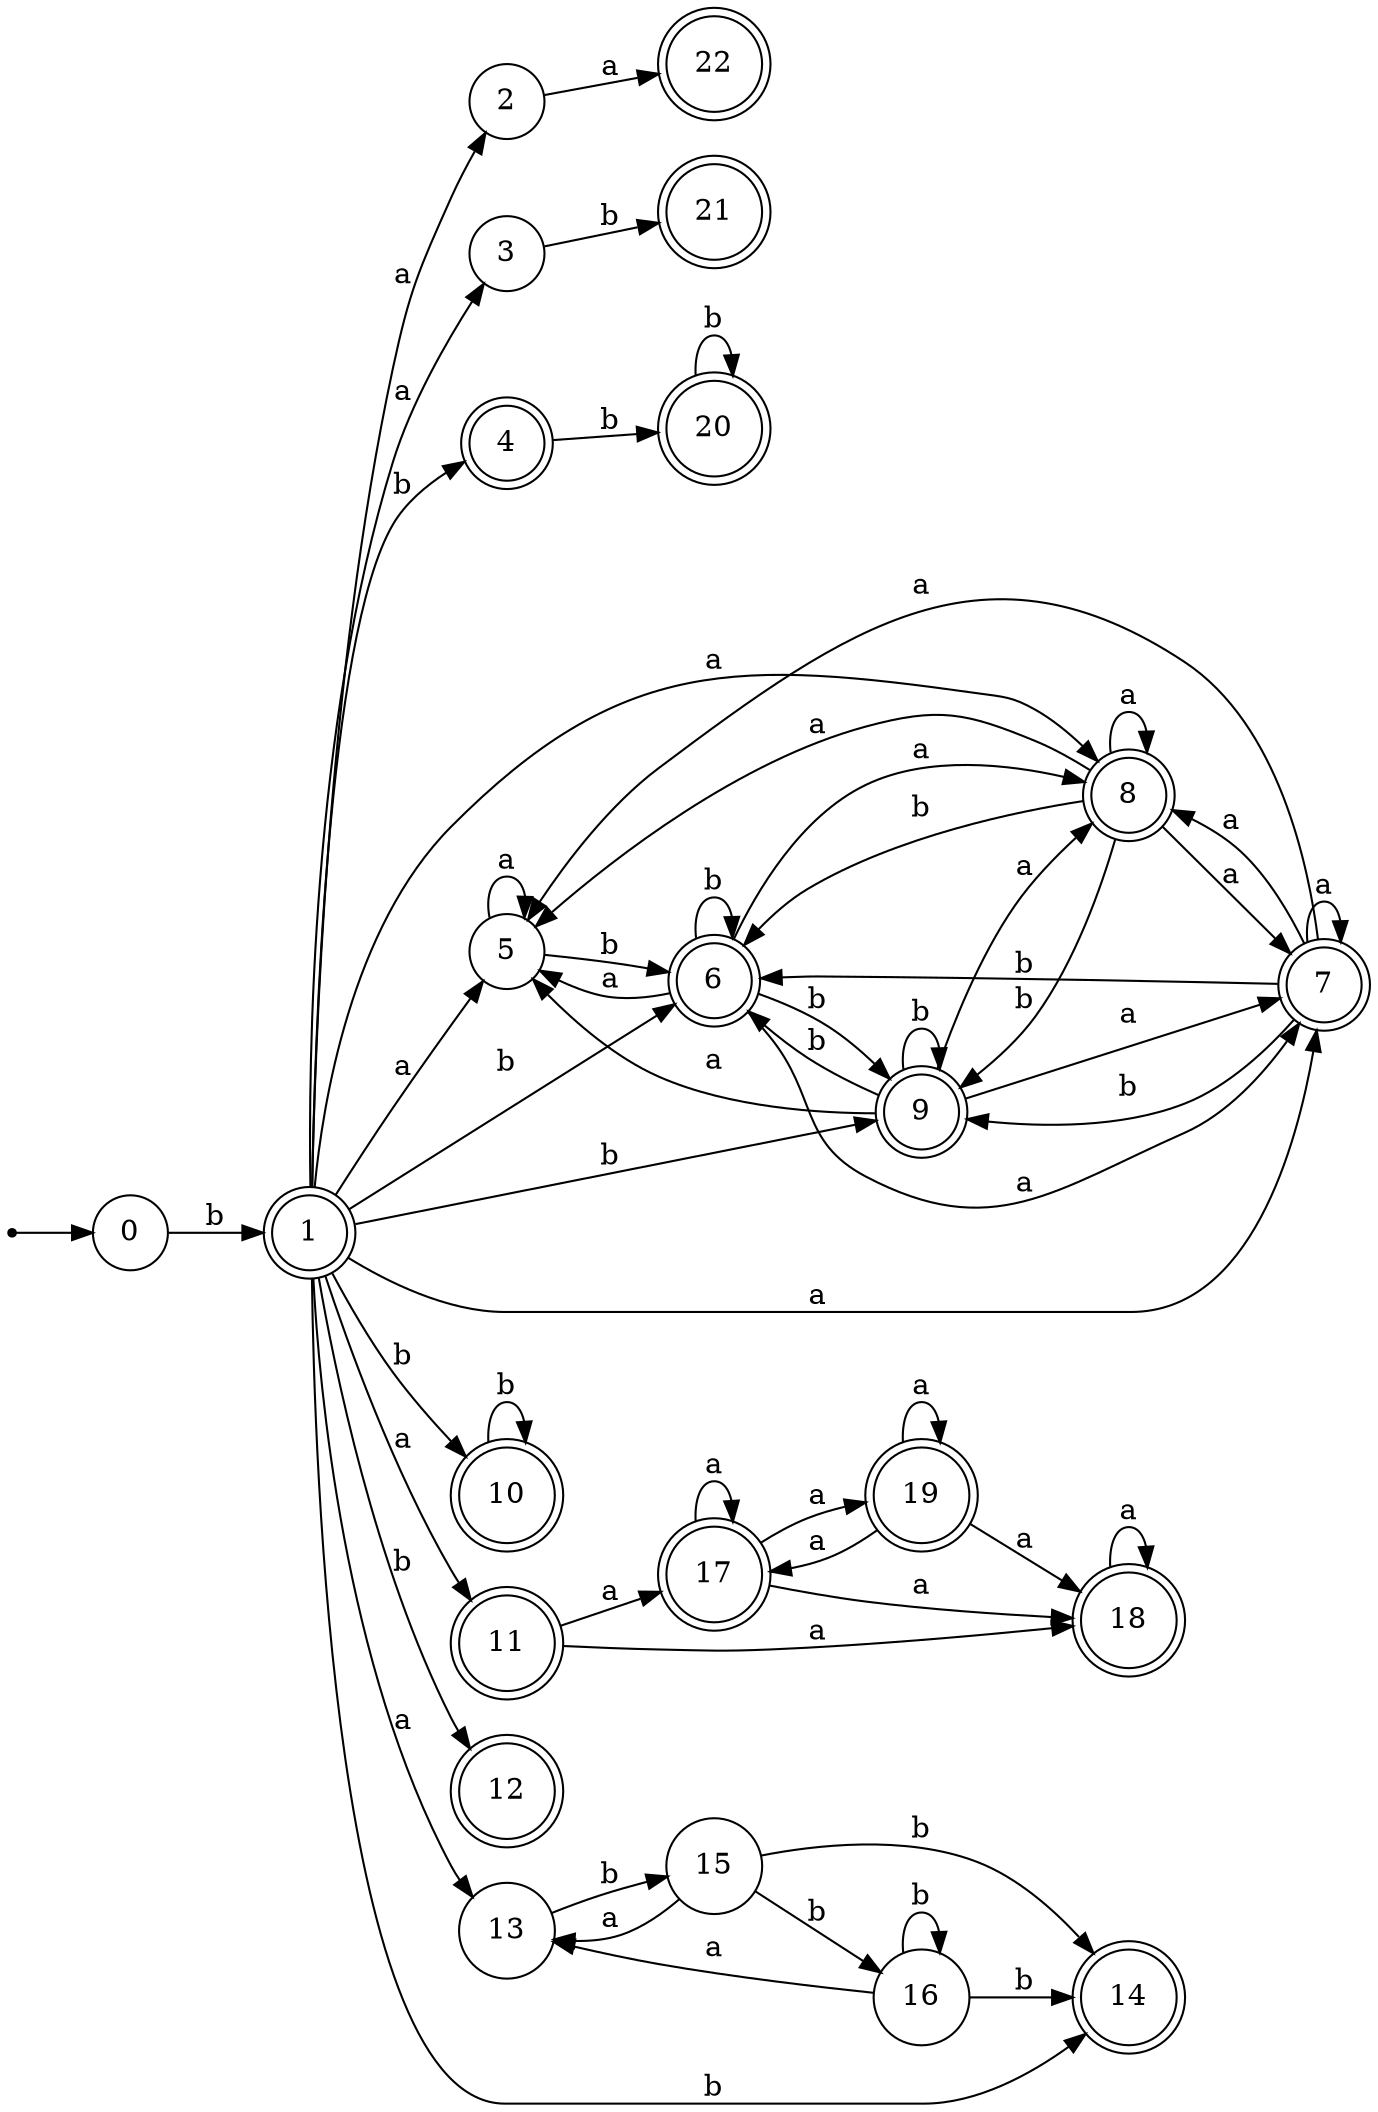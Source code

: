 digraph finite_state_machine {
rankdir=LR;
size="20,20";
node [shape = point]; "dummy0"
node [shape = circle]; "0";
"dummy0" -> "0";
node [shape = doublecircle]; "1";node [shape = circle]; "2";
node [shape = circle]; "3";
node [shape = doublecircle]; "4";node [shape = circle]; "5";
node [shape = doublecircle]; "6";node [shape = doublecircle]; "7";node [shape = doublecircle]; "8";node [shape = doublecircle]; "9";node [shape = doublecircle]; "10";node [shape = doublecircle]; "11";node [shape = doublecircle]; "12";node [shape = circle]; "13";
node [shape = doublecircle]; "14";node [shape = circle]; "15";
node [shape = circle]; "16";
node [shape = doublecircle]; "17";node [shape = doublecircle]; "18";node [shape = doublecircle]; "19";node [shape = doublecircle]; "20";node [shape = doublecircle]; "21";node [shape = doublecircle]; "22";"0" -> "1" [label = "b"];
 "1" -> "2" [label = "a"];
 "1" -> "3" [label = "a"];
 "1" -> "5" [label = "a"];
 "1" -> "7" [label = "a"];
 "1" -> "8" [label = "a"];
 "1" -> "11" [label = "a"];
 "1" -> "13" [label = "a"];
 "1" -> "4" [label = "b"];
 "1" -> "6" [label = "b"];
 "1" -> "9" [label = "b"];
 "1" -> "10" [label = "b"];
 "1" -> "12" [label = "b"];
 "1" -> "14" [label = "b"];
 "13" -> "15" [label = "b"];
 "15" -> "13" [label = "a"];
 "15" -> "16" [label = "b"];
 "15" -> "14" [label = "b"];
 "16" -> "16" [label = "b"];
 "16" -> "14" [label = "b"];
 "16" -> "13" [label = "a"];
 "11" -> "17" [label = "a"];
 "11" -> "18" [label = "a"];
 "18" -> "18" [label = "a"];
 "17" -> "17" [label = "a"];
 "17" -> "18" [label = "a"];
 "17" -> "19" [label = "a"];
 "19" -> "17" [label = "a"];
 "19" -> "18" [label = "a"];
 "19" -> "19" [label = "a"];
 "10" -> "10" [label = "b"];
 "9" -> "9" [label = "b"];
 "9" -> "6" [label = "b"];
 "9" -> "8" [label = "a"];
 "9" -> "5" [label = "a"];
 "9" -> "7" [label = "a"];
 "8" -> "8" [label = "a"];
 "8" -> "5" [label = "a"];
 "8" -> "7" [label = "a"];
 "8" -> "9" [label = "b"];
 "8" -> "6" [label = "b"];
 "7" -> "8" [label = "a"];
 "7" -> "5" [label = "a"];
 "7" -> "7" [label = "a"];
 "7" -> "9" [label = "b"];
 "7" -> "6" [label = "b"];
 "6" -> "9" [label = "b"];
 "6" -> "6" [label = "b"];
 "6" -> "8" [label = "a"];
 "6" -> "5" [label = "a"];
 "6" -> "7" [label = "a"];
 "5" -> "5" [label = "a"];
 "5" -> "6" [label = "b"];
 "4" -> "20" [label = "b"];
 "20" -> "20" [label = "b"];
 "3" -> "21" [label = "b"];
 "2" -> "22" [label = "a"];
 }
